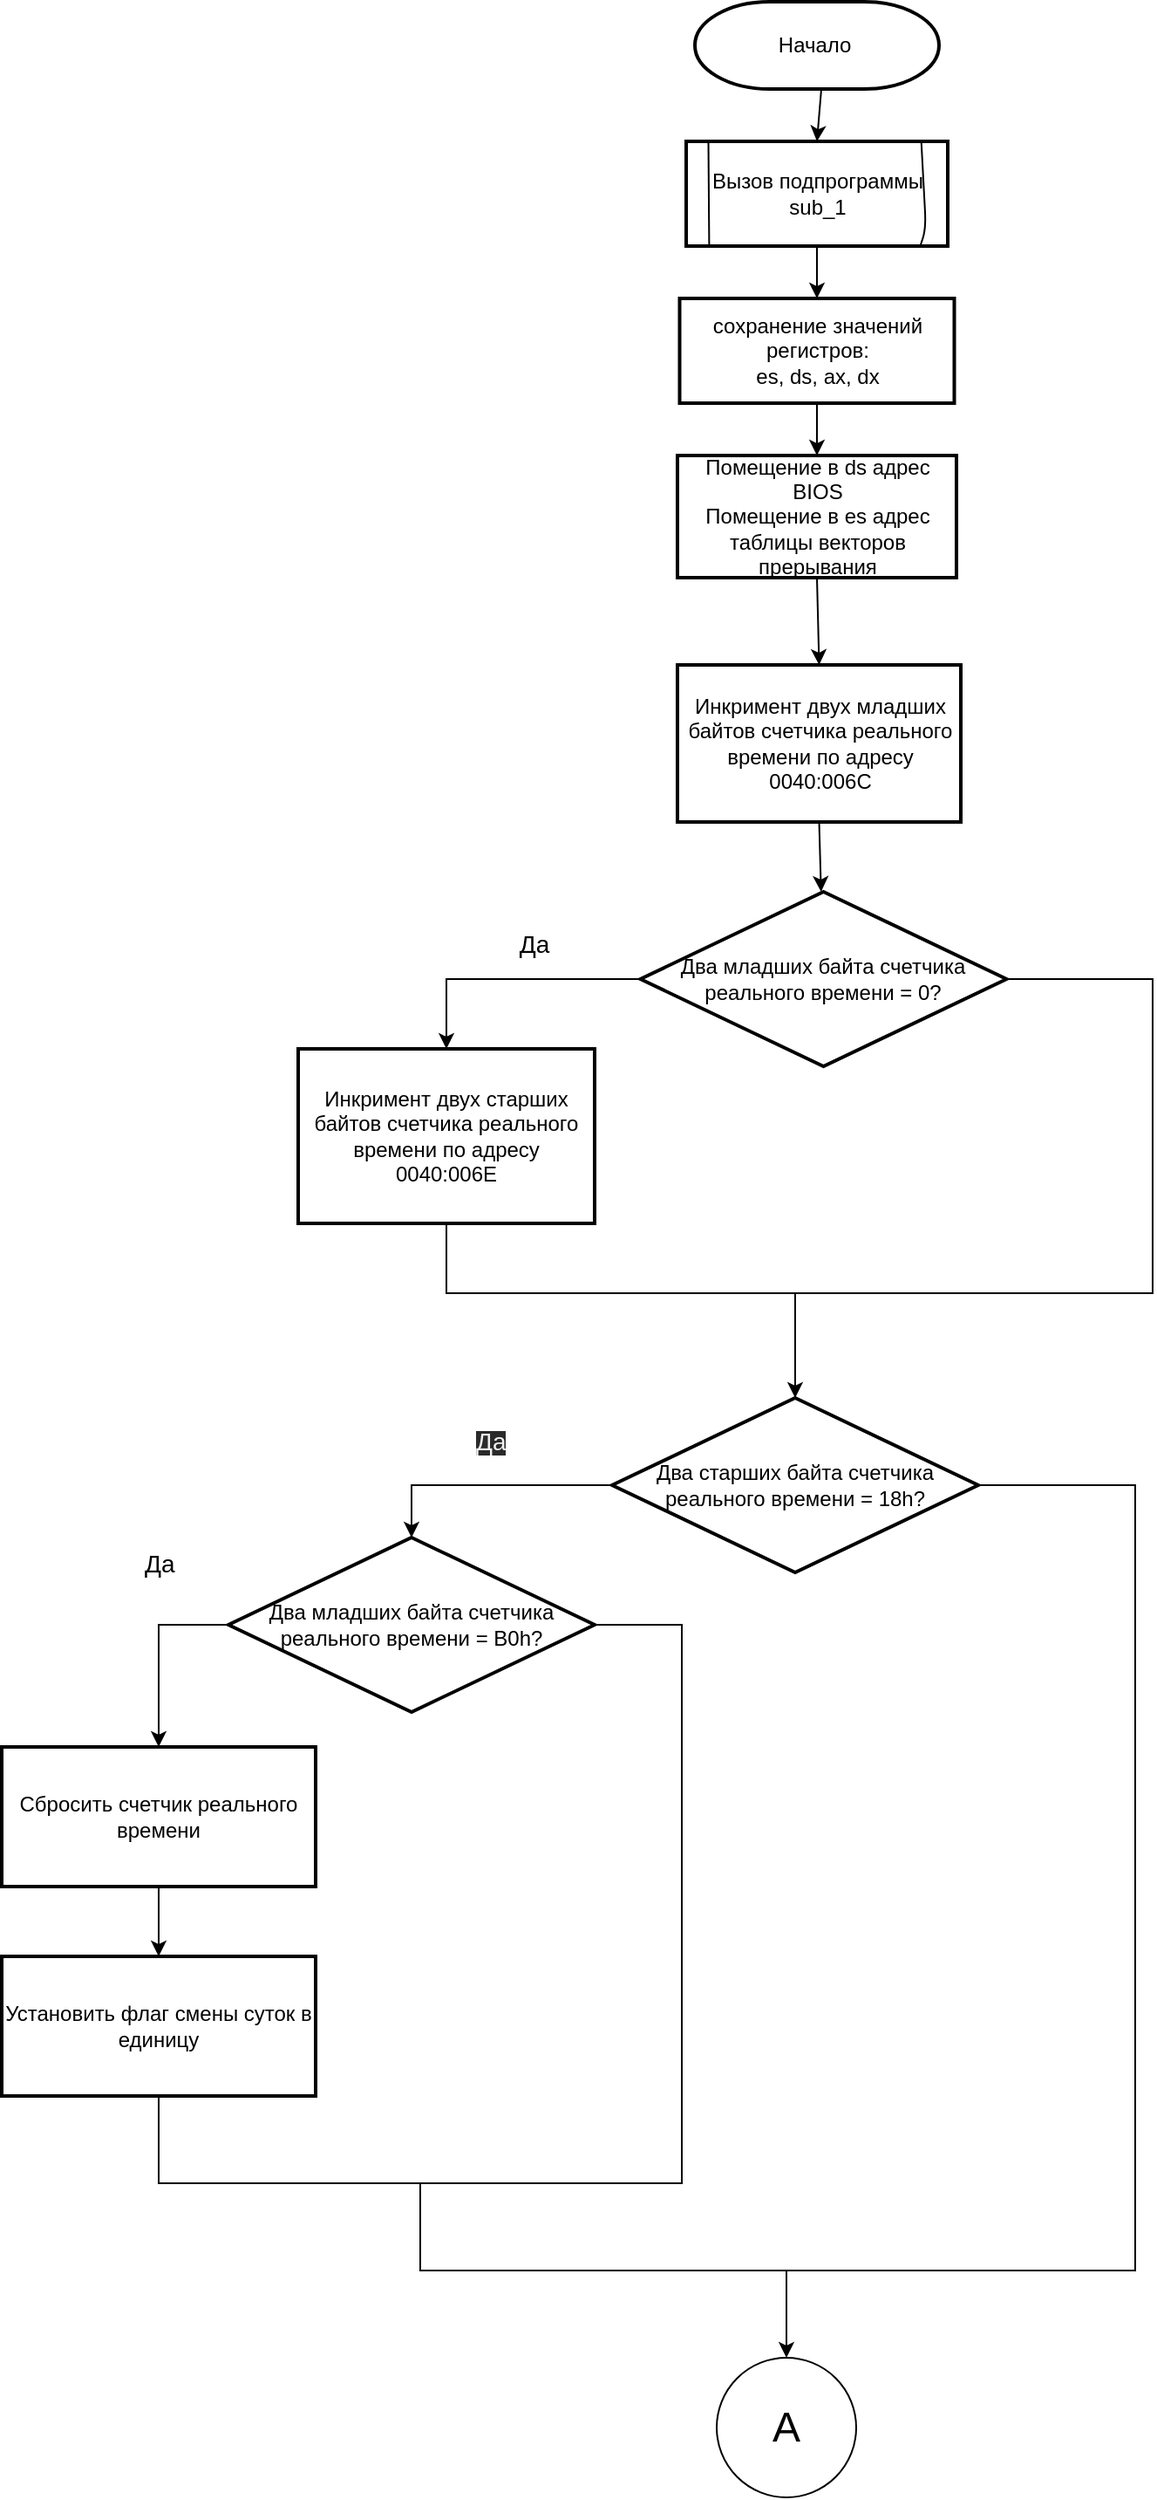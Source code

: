<mxfile>
    <diagram id="ZWrZ1DnOkG6V_ycOwX2v" name="Страница 1">
        <mxGraphModel dx="1217" dy="293" grid="1" gridSize="10" guides="1" tooltips="1" connect="1" arrows="1" fold="1" page="1" pageScale="1" pageWidth="827" pageHeight="1169" math="0" shadow="0">
            <root>
                <mxCell id="0"/>
                <mxCell id="1" parent="0"/>
                <mxCell id="2" value="Начало&amp;nbsp;" style="strokeWidth=2;html=1;shape=mxgraph.flowchart.terminator;whiteSpace=wrap;" parent="1" vertex="1">
                    <mxGeometry x="177.5" y="140" width="140" height="50" as="geometry"/>
                </mxCell>
                <mxCell id="3" value="Вызов подпрограммы sub_1" style="rounded=0;whiteSpace=wrap;html=1;absoluteArcSize=1;arcSize=14;strokeWidth=2;" parent="1" vertex="1">
                    <mxGeometry x="172.5" y="220" width="150" height="60" as="geometry"/>
                </mxCell>
                <mxCell id="4" value="сохранение значений регистров:&lt;br&gt;es, ds, ax, dx" style="rounded=0;whiteSpace=wrap;html=1;absoluteArcSize=1;arcSize=14;strokeWidth=2;" parent="1" vertex="1">
                    <mxGeometry x="168.75" y="310" width="157.5" height="60" as="geometry"/>
                </mxCell>
                <mxCell id="5" value="Помещение в ds адрес BIOS&lt;br&gt;Помещение в es адрес таблицы векторов прерывания" style="rounded=0;whiteSpace=wrap;html=1;absoluteArcSize=1;arcSize=14;strokeWidth=2;" parent="1" vertex="1">
                    <mxGeometry x="167.5" y="400" width="160" height="70" as="geometry"/>
                </mxCell>
                <mxCell id="6" value="Инкримент двух младших байтов счетчика реального времени по адресу 0040:006C" style="rounded=0;whiteSpace=wrap;html=1;absoluteArcSize=1;arcSize=14;strokeWidth=2;" parent="1" vertex="1">
                    <mxGeometry x="167.5" y="520" width="162.5" height="90" as="geometry"/>
                </mxCell>
                <mxCell id="7" value="Инкримент двух старших байтов счетчика реального времени по адресу 0040:006E" style="rounded=0;whiteSpace=wrap;html=1;absoluteArcSize=1;arcSize=14;strokeWidth=2;" parent="1" vertex="1">
                    <mxGeometry x="-50" y="740" width="170" height="100" as="geometry"/>
                </mxCell>
                <mxCell id="9" value="Сбросить счетчик реального времени" style="rounded=0;whiteSpace=wrap;html=1;absoluteArcSize=1;arcSize=14;strokeWidth=2;" parent="1" vertex="1">
                    <mxGeometry x="-220" y="1140" width="180" height="80" as="geometry"/>
                </mxCell>
                <mxCell id="10" value="Два младших байта счетчика реального времени = B0h?" style="strokeWidth=2;html=1;shape=mxgraph.flowchart.decision;whiteSpace=wrap;" parent="1" vertex="1">
                    <mxGeometry x="-90" y="1020" width="210" height="100" as="geometry"/>
                </mxCell>
                <mxCell id="12" value="Два младших байта счетчика реального времени = 0?" style="strokeWidth=2;html=1;shape=mxgraph.flowchart.decision;whiteSpace=wrap;" parent="1" vertex="1">
                    <mxGeometry x="146.25" y="650" width="210" height="100" as="geometry"/>
                </mxCell>
                <mxCell id="13" value="Два старших байта счетчика реального времени = 18h?" style="strokeWidth=2;html=1;shape=mxgraph.flowchart.decision;whiteSpace=wrap;" parent="1" vertex="1">
                    <mxGeometry x="130" y="940" width="210" height="100" as="geometry"/>
                </mxCell>
                <mxCell id="15" value="Установить флаг смены суток в единицу" style="rounded=0;whiteSpace=wrap;html=1;absoluteArcSize=1;arcSize=14;strokeWidth=2;" parent="1" vertex="1">
                    <mxGeometry x="-220" y="1260" width="180" height="80" as="geometry"/>
                </mxCell>
                <mxCell id="17" value="" style="endArrow=none;html=1;entryX=0.085;entryY=0.001;entryDx=0;entryDy=0;entryPerimeter=0;exitX=0.088;exitY=1.008;exitDx=0;exitDy=0;exitPerimeter=0;" parent="1" source="3" target="3" edge="1">
                    <mxGeometry width="50" height="50" relative="1" as="geometry">
                        <mxPoint x="380" y="410" as="sourcePoint"/>
                        <mxPoint x="430" y="360" as="targetPoint"/>
                    </mxGeometry>
                </mxCell>
                <mxCell id="19" value="" style="endArrow=none;html=1;entryX=0.899;entryY=0.005;entryDx=0;entryDy=0;entryPerimeter=0;exitX=0.893;exitY=1.015;exitDx=0;exitDy=0;exitPerimeter=0;" parent="1" source="3" target="3" edge="1">
                    <mxGeometry width="50" height="50" relative="1" as="geometry">
                        <mxPoint x="310" y="332" as="sourcePoint"/>
                        <mxPoint x="300" y="270" as="targetPoint"/>
                        <Array as="points">
                            <mxPoint x="310" y="270"/>
                        </Array>
                    </mxGeometry>
                </mxCell>
                <mxCell id="20" value="" style="endArrow=classic;html=1;entryX=0.5;entryY=0;entryDx=0;entryDy=0;" parent="1" target="3" edge="1">
                    <mxGeometry width="50" height="50" relative="1" as="geometry">
                        <mxPoint x="250" y="190" as="sourcePoint"/>
                        <mxPoint x="360" y="280" as="targetPoint"/>
                    </mxGeometry>
                </mxCell>
                <mxCell id="21" value="" style="endArrow=classic;html=1;exitX=0.5;exitY=1;exitDx=0;exitDy=0;entryX=0.5;entryY=0;entryDx=0;entryDy=0;" parent="1" source="3" target="4" edge="1">
                    <mxGeometry width="50" height="50" relative="1" as="geometry">
                        <mxPoint x="310" y="440" as="sourcePoint"/>
                        <mxPoint x="360" y="390" as="targetPoint"/>
                    </mxGeometry>
                </mxCell>
                <mxCell id="22" value="" style="endArrow=classic;html=1;exitX=0;exitY=0.5;exitDx=0;exitDy=0;exitPerimeter=0;entryX=0.5;entryY=0;entryDx=0;entryDy=0;rounded=0;" parent="1" source="12" target="7" edge="1">
                    <mxGeometry width="50" height="50" relative="1" as="geometry">
                        <mxPoint x="10" y="650" as="sourcePoint"/>
                        <mxPoint x="60" y="600" as="targetPoint"/>
                        <Array as="points">
                            <mxPoint x="35" y="700"/>
                        </Array>
                    </mxGeometry>
                </mxCell>
                <mxCell id="23" value="" style="endArrow=classic;html=1;exitX=0.5;exitY=1;exitDx=0;exitDy=0;" parent="1" source="6" target="12" edge="1">
                    <mxGeometry width="50" height="50" relative="1" as="geometry">
                        <mxPoint x="310" y="550" as="sourcePoint"/>
                        <mxPoint x="360" y="500" as="targetPoint"/>
                    </mxGeometry>
                </mxCell>
                <mxCell id="24" value="" style="endArrow=classic;html=1;exitX=0.5;exitY=1;exitDx=0;exitDy=0;entryX=0.5;entryY=0;entryDx=0;entryDy=0;" parent="1" source="5" target="6" edge="1">
                    <mxGeometry width="50" height="50" relative="1" as="geometry">
                        <mxPoint x="310" y="550" as="sourcePoint"/>
                        <mxPoint x="251" y="540" as="targetPoint"/>
                    </mxGeometry>
                </mxCell>
                <mxCell id="25" value="" style="endArrow=classic;html=1;exitX=0.5;exitY=1;exitDx=0;exitDy=0;" parent="1" source="4" target="5" edge="1">
                    <mxGeometry width="50" height="50" relative="1" as="geometry">
                        <mxPoint x="310" y="550" as="sourcePoint"/>
                        <mxPoint x="360" y="500" as="targetPoint"/>
                    </mxGeometry>
                </mxCell>
                <mxCell id="26" value="" style="endArrow=none;html=1;exitX=1;exitY=0.5;exitDx=0;exitDy=0;exitPerimeter=0;rounded=0;endFill=0;" parent="1" source="12" edge="1">
                    <mxGeometry width="50" height="50" relative="1" as="geometry">
                        <mxPoint x="440" y="750" as="sourcePoint"/>
                        <mxPoint x="240" y="880" as="targetPoint"/>
                        <Array as="points">
                            <mxPoint x="440" y="700"/>
                            <mxPoint x="440" y="880"/>
                        </Array>
                    </mxGeometry>
                </mxCell>
                <mxCell id="27" value="" style="endArrow=none;html=1;exitX=0.5;exitY=1;exitDx=0;exitDy=0;endFill=0;rounded=0;" parent="1" source="7" edge="1">
                    <mxGeometry width="50" height="50" relative="1" as="geometry">
                        <mxPoint x="120" y="1110" as="sourcePoint"/>
                        <mxPoint x="240" y="880" as="targetPoint"/>
                        <Array as="points">
                            <mxPoint x="35" y="880"/>
                        </Array>
                    </mxGeometry>
                </mxCell>
                <mxCell id="28" value="" style="endArrow=classic;html=1;entryX=0.5;entryY=0;entryDx=0;entryDy=0;entryPerimeter=0;" parent="1" target="13" edge="1">
                    <mxGeometry width="50" height="50" relative="1" as="geometry">
                        <mxPoint x="235" y="880" as="sourcePoint"/>
                        <mxPoint x="170" y="1190" as="targetPoint"/>
                    </mxGeometry>
                </mxCell>
                <mxCell id="29" value="" style="endArrow=classic;html=1;exitX=0;exitY=0.5;exitDx=0;exitDy=0;exitPerimeter=0;entryX=0.5;entryY=0;entryDx=0;entryDy=0;entryPerimeter=0;rounded=0;" parent="1" source="13" target="10" edge="1">
                    <mxGeometry width="50" height="50" relative="1" as="geometry">
                        <mxPoint x="120" y="1270" as="sourcePoint"/>
                        <mxPoint x="170" y="1220" as="targetPoint"/>
                        <Array as="points">
                            <mxPoint x="15" y="990"/>
                        </Array>
                    </mxGeometry>
                </mxCell>
                <mxCell id="30" value="" style="endArrow=classic;html=1;exitX=0;exitY=0.5;exitDx=0;exitDy=0;exitPerimeter=0;entryX=0.5;entryY=0;entryDx=0;entryDy=0;rounded=0;" parent="1" source="10" target="9" edge="1">
                    <mxGeometry width="50" height="50" relative="1" as="geometry">
                        <mxPoint x="120" y="1490" as="sourcePoint"/>
                        <mxPoint x="-120" y="1220" as="targetPoint"/>
                        <Array as="points">
                            <mxPoint x="-130" y="1070"/>
                        </Array>
                    </mxGeometry>
                </mxCell>
                <mxCell id="31" value="" style="endArrow=classic;html=1;exitX=0.5;exitY=1;exitDx=0;exitDy=0;entryX=0.5;entryY=0;entryDx=0;entryDy=0;" parent="1" source="9" target="15" edge="1">
                    <mxGeometry width="50" height="50" relative="1" as="geometry">
                        <mxPoint x="120" y="1650" as="sourcePoint"/>
                        <mxPoint x="170" y="1600" as="targetPoint"/>
                    </mxGeometry>
                </mxCell>
                <mxCell id="32" value="" style="endArrow=none;html=1;exitX=1;exitY=0.5;exitDx=0;exitDy=0;exitPerimeter=0;endFill=0;rounded=0;" parent="1" source="10" edge="1">
                    <mxGeometry width="50" height="50" relative="1" as="geometry">
                        <mxPoint x="120" y="1230" as="sourcePoint"/>
                        <mxPoint x="15" y="1390" as="targetPoint"/>
                        <Array as="points">
                            <mxPoint x="170" y="1070"/>
                            <mxPoint x="170" y="1390"/>
                        </Array>
                    </mxGeometry>
                </mxCell>
                <mxCell id="33" value="" style="endArrow=none;html=1;exitX=0.5;exitY=1;exitDx=0;exitDy=0;endFill=0;rounded=0;" parent="1" source="15" edge="1">
                    <mxGeometry width="50" height="50" relative="1" as="geometry">
                        <mxPoint x="120" y="1230" as="sourcePoint"/>
                        <mxPoint x="20" y="1390" as="targetPoint"/>
                        <Array as="points">
                            <mxPoint x="-130" y="1390"/>
                        </Array>
                    </mxGeometry>
                </mxCell>
                <mxCell id="34" value="" style="endArrow=none;html=1;exitX=1;exitY=0.5;exitDx=0;exitDy=0;exitPerimeter=0;endFill=0;rounded=0;" parent="1" source="13" edge="1">
                    <mxGeometry width="50" height="50" relative="1" as="geometry">
                        <mxPoint x="120" y="1330" as="sourcePoint"/>
                        <mxPoint x="230" y="1440" as="targetPoint"/>
                        <Array as="points">
                            <mxPoint x="430" y="990"/>
                            <mxPoint x="430" y="1440"/>
                        </Array>
                    </mxGeometry>
                </mxCell>
                <mxCell id="35" value="" style="endArrow=none;html=1;endFill=0;rounded=0;" parent="1" edge="1">
                    <mxGeometry width="50" height="50" relative="1" as="geometry">
                        <mxPoint x="20" y="1390" as="sourcePoint"/>
                        <mxPoint x="230" y="1440" as="targetPoint"/>
                        <Array as="points">
                            <mxPoint x="20" y="1440"/>
                        </Array>
                    </mxGeometry>
                </mxCell>
                <mxCell id="36" value="&lt;font style=&quot;font-size: 24px&quot;&gt;A&lt;/font&gt;" style="ellipse;whiteSpace=wrap;html=1;aspect=fixed;" parent="1" vertex="1">
                    <mxGeometry x="190" y="1490" width="80" height="80" as="geometry"/>
                </mxCell>
                <mxCell id="37" value="" style="endArrow=classic;html=1;" parent="1" edge="1">
                    <mxGeometry width="50" height="50" relative="1" as="geometry">
                        <mxPoint x="230" y="1440" as="sourcePoint"/>
                        <mxPoint x="230" y="1490" as="targetPoint"/>
                    </mxGeometry>
                </mxCell>
                <mxCell id="38" value="&lt;font style=&quot;font-size: 14px&quot;&gt;Да&lt;/font&gt;" style="text;html=1;align=center;verticalAlign=middle;resizable=0;points=[];autosize=1;strokeColor=none;" parent="1" vertex="1">
                    <mxGeometry x="70" y="670" width="30" height="20" as="geometry"/>
                </mxCell>
                <mxCell id="39" value="&lt;span style=&quot;color: rgb(240 , 240 , 240) ; font-family: &amp;#34;helvetica&amp;#34; ; font-style: normal ; font-weight: 400 ; letter-spacing: normal ; text-align: center ; text-indent: 0px ; text-transform: none ; word-spacing: 0px ; background-color: rgb(42 , 42 , 42) ; display: inline ; float: none&quot;&gt;&lt;font style=&quot;font-size: 14px&quot;&gt;Да&lt;/font&gt;&lt;/span&gt;" style="text;whiteSpace=wrap;html=1;" parent="1" vertex="1">
                    <mxGeometry x="50" y="950" width="40" height="30" as="geometry"/>
                </mxCell>
                <mxCell id="40" value="&lt;div style=&quot;text-align: center&quot;&gt;&lt;span&gt;&lt;font face=&quot;helvetica&quot; style=&quot;font-size: 14px&quot;&gt;Да&lt;/font&gt;&lt;/span&gt;&lt;/div&gt;" style="text;whiteSpace=wrap;html=1;" parent="1" vertex="1">
                    <mxGeometry x="-140" y="1020" width="40" height="30" as="geometry"/>
                </mxCell>
            </root>
        </mxGraphModel>
    </diagram>
</mxfile>